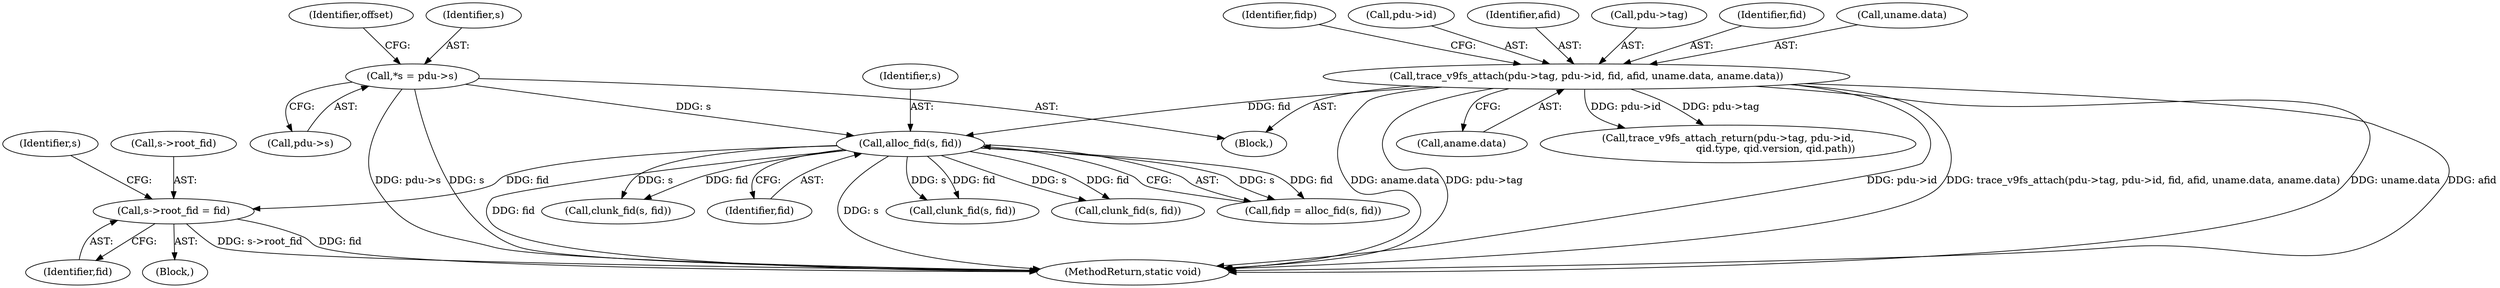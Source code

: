 digraph "0_qemu_56f101ecce0eafd09e2daf1c4eeb1377d6959261@pointer" {
"1000283" [label="(Call,s->root_fid = fid)"];
"1000171" [label="(Call,alloc_fid(s, fid))"];
"1000109" [label="(Call,*s = pdu->s)"];
"1000154" [label="(Call,trace_v9fs_attach(pdu->tag, pdu->id, fid, afid, uname.data, aname.data))"];
"1000122" [label="(Identifier,offset)"];
"1000169" [label="(Call,fidp = alloc_fid(s, fid))"];
"1000245" [label="(Call,clunk_fid(s, fid))"];
"1000170" [label="(Identifier,fidp)"];
"1000284" [label="(Call,s->root_fid)"];
"1000166" [label="(Call,aname.data)"];
"1000111" [label="(Call,pdu->s)"];
"1000327" [label="(MethodReturn,static void)"];
"1000173" [label="(Identifier,fid)"];
"1000158" [label="(Call,pdu->id)"];
"1000208" [label="(Call,clunk_fid(s, fid))"];
"1000154" [label="(Call,trace_v9fs_attach(pdu->tag, pdu->id, fid, afid, uname.data, aname.data))"];
"1000283" [label="(Call,s->root_fid = fid)"];
"1000103" [label="(Block,)"];
"1000109" [label="(Call,*s = pdu->s)"];
"1000287" [label="(Identifier,fid)"];
"1000110" [label="(Identifier,s)"];
"1000171" [label="(Call,alloc_fid(s, fid))"];
"1000261" [label="(Call,trace_v9fs_attach_return(pdu->tag, pdu->id,\n                              qid.type, qid.version, qid.path))"];
"1000162" [label="(Identifier,afid)"];
"1000155" [label="(Call,pdu->tag)"];
"1000282" [label="(Block,)"];
"1000161" [label="(Identifier,fid)"];
"1000228" [label="(Call,clunk_fid(s, fid))"];
"1000291" [label="(Identifier,s)"];
"1000172" [label="(Identifier,s)"];
"1000163" [label="(Call,uname.data)"];
"1000283" -> "1000282"  [label="AST: "];
"1000283" -> "1000287"  [label="CFG: "];
"1000284" -> "1000283"  [label="AST: "];
"1000287" -> "1000283"  [label="AST: "];
"1000291" -> "1000283"  [label="CFG: "];
"1000283" -> "1000327"  [label="DDG: s->root_fid"];
"1000283" -> "1000327"  [label="DDG: fid"];
"1000171" -> "1000283"  [label="DDG: fid"];
"1000171" -> "1000169"  [label="AST: "];
"1000171" -> "1000173"  [label="CFG: "];
"1000172" -> "1000171"  [label="AST: "];
"1000173" -> "1000171"  [label="AST: "];
"1000169" -> "1000171"  [label="CFG: "];
"1000171" -> "1000327"  [label="DDG: s"];
"1000171" -> "1000327"  [label="DDG: fid"];
"1000171" -> "1000169"  [label="DDG: s"];
"1000171" -> "1000169"  [label="DDG: fid"];
"1000109" -> "1000171"  [label="DDG: s"];
"1000154" -> "1000171"  [label="DDG: fid"];
"1000171" -> "1000208"  [label="DDG: s"];
"1000171" -> "1000208"  [label="DDG: fid"];
"1000171" -> "1000228"  [label="DDG: s"];
"1000171" -> "1000228"  [label="DDG: fid"];
"1000171" -> "1000245"  [label="DDG: s"];
"1000171" -> "1000245"  [label="DDG: fid"];
"1000109" -> "1000103"  [label="AST: "];
"1000109" -> "1000111"  [label="CFG: "];
"1000110" -> "1000109"  [label="AST: "];
"1000111" -> "1000109"  [label="AST: "];
"1000122" -> "1000109"  [label="CFG: "];
"1000109" -> "1000327"  [label="DDG: s"];
"1000109" -> "1000327"  [label="DDG: pdu->s"];
"1000154" -> "1000103"  [label="AST: "];
"1000154" -> "1000166"  [label="CFG: "];
"1000155" -> "1000154"  [label="AST: "];
"1000158" -> "1000154"  [label="AST: "];
"1000161" -> "1000154"  [label="AST: "];
"1000162" -> "1000154"  [label="AST: "];
"1000163" -> "1000154"  [label="AST: "];
"1000166" -> "1000154"  [label="AST: "];
"1000170" -> "1000154"  [label="CFG: "];
"1000154" -> "1000327"  [label="DDG: aname.data"];
"1000154" -> "1000327"  [label="DDG: pdu->tag"];
"1000154" -> "1000327"  [label="DDG: pdu->id"];
"1000154" -> "1000327"  [label="DDG: trace_v9fs_attach(pdu->tag, pdu->id, fid, afid, uname.data, aname.data)"];
"1000154" -> "1000327"  [label="DDG: uname.data"];
"1000154" -> "1000327"  [label="DDG: afid"];
"1000154" -> "1000261"  [label="DDG: pdu->tag"];
"1000154" -> "1000261"  [label="DDG: pdu->id"];
}
